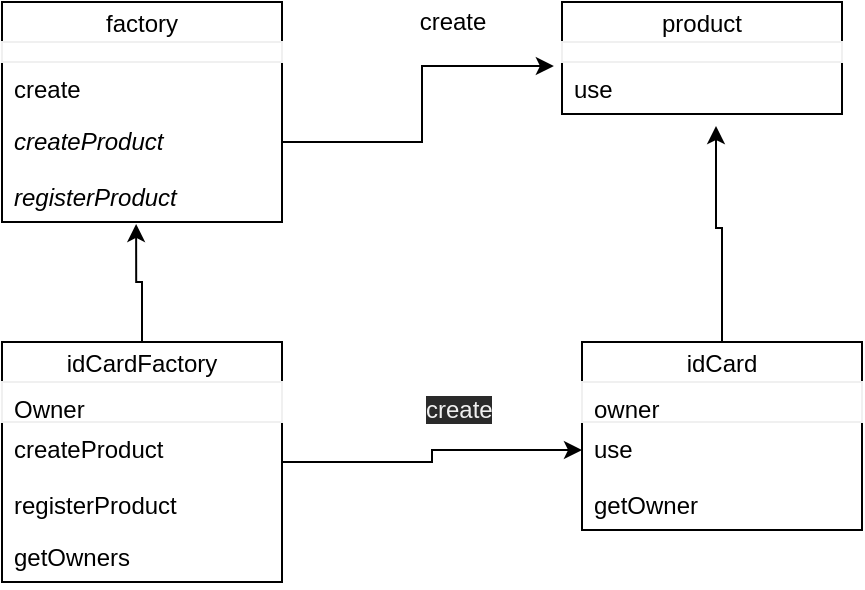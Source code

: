 <mxfile>
    <diagram id="ZrmDkjiL4jdxkQcLCnvk" name="ページ1">
        <mxGraphModel dx="637" dy="428" grid="1" gridSize="10" guides="1" tooltips="1" connect="1" arrows="1" fold="1" page="1" pageScale="1" pageWidth="850" pageHeight="1100" math="0" shadow="0">
            <root>
                <mxCell id="0"/>
                <mxCell id="1" parent="0"/>
                <mxCell id="12" value="factory" style="swimlane;fontStyle=0;childLayout=stackLayout;horizontal=1;startSize=20;fillColor=none;horizontalStack=0;resizeParent=1;resizeParentMax=0;resizeLast=0;collapsible=1;marginBottom=0;" vertex="1" parent="1">
                    <mxGeometry x="110" y="70" width="140" height="110" as="geometry">
                        <mxRectangle x="110" y="70" width="120" height="26" as="alternateBounds"/>
                    </mxGeometry>
                </mxCell>
                <mxCell id="13" value="" style="text;fillColor=none;align=left;verticalAlign=top;spacingLeft=4;spacingRight=4;overflow=hidden;rotatable=0;points=[[0,0.5],[1,0.5]];portConstraint=eastwest;strokeColor=#f0f0f0;fontStyle=2" vertex="1" parent="12">
                    <mxGeometry y="20" width="140" height="10" as="geometry"/>
                </mxCell>
                <mxCell id="14" value="create" style="text;strokeColor=none;fillColor=none;align=left;verticalAlign=top;spacingLeft=4;spacingRight=4;overflow=hidden;rotatable=0;points=[[0,0.5],[1,0.5]];portConstraint=eastwest;fontStyle=0" vertex="1" parent="12">
                    <mxGeometry y="30" width="140" height="26" as="geometry"/>
                </mxCell>
                <mxCell id="15" value="createProduct" style="text;align=left;verticalAlign=top;spacingLeft=4;spacingRight=4;overflow=hidden;rotatable=0;points=[[0,0.5],[1,0.5]];portConstraint=eastwest;fontStyle=2" vertex="1" parent="12">
                    <mxGeometry y="56" width="140" height="28" as="geometry"/>
                </mxCell>
                <mxCell id="16" value="registerProduct" style="text;strokeColor=none;fillColor=none;align=left;verticalAlign=top;spacingLeft=4;spacingRight=4;overflow=hidden;rotatable=0;points=[[0,0.5],[1,0.5]];portConstraint=eastwest;fontStyle=2" vertex="1" parent="12">
                    <mxGeometry y="84" width="140" height="26" as="geometry"/>
                </mxCell>
                <mxCell id="17" value="product" style="swimlane;fontStyle=0;childLayout=stackLayout;horizontal=1;startSize=20;fillColor=none;horizontalStack=0;resizeParent=1;resizeParentMax=0;resizeLast=0;collapsible=1;marginBottom=0;" vertex="1" parent="1">
                    <mxGeometry x="390" y="70" width="140" height="56" as="geometry">
                        <mxRectangle x="200" y="110" width="120" height="26" as="alternateBounds"/>
                    </mxGeometry>
                </mxCell>
                <mxCell id="18" value="" style="text;fillColor=none;align=left;verticalAlign=top;spacingLeft=4;spacingRight=4;overflow=hidden;rotatable=0;points=[[0,0.5],[1,0.5]];portConstraint=eastwest;strokeColor=#f0f0f0;fontStyle=2" vertex="1" parent="17">
                    <mxGeometry y="20" width="140" height="10" as="geometry"/>
                </mxCell>
                <mxCell id="19" value="use" style="text;strokeColor=none;fillColor=none;align=left;verticalAlign=top;spacingLeft=4;spacingRight=4;overflow=hidden;rotatable=0;points=[[0,0.5],[1,0.5]];portConstraint=eastwest;fontStyle=0" vertex="1" parent="17">
                    <mxGeometry y="30" width="140" height="26" as="geometry"/>
                </mxCell>
                <mxCell id="36" style="edgeStyle=orthogonalEdgeStyle;rounded=0;orthogonalLoop=1;jettySize=auto;html=1;exitX=0.5;exitY=0;exitDx=0;exitDy=0;entryX=0.479;entryY=1.038;entryDx=0;entryDy=0;entryPerimeter=0;endArrow=classic;endFill=1;" edge="1" parent="1" source="22" target="16">
                    <mxGeometry relative="1" as="geometry"/>
                </mxCell>
                <mxCell id="38" style="edgeStyle=orthogonalEdgeStyle;rounded=0;orthogonalLoop=1;jettySize=auto;html=1;entryX=0;entryY=0.5;entryDx=0;entryDy=0;endArrow=classic;endFill=1;" edge="1" parent="1" source="22" target="29">
                    <mxGeometry relative="1" as="geometry"/>
                </mxCell>
                <mxCell id="22" value="idCardFactory" style="swimlane;fontStyle=0;childLayout=stackLayout;horizontal=1;startSize=20;fillColor=none;horizontalStack=0;resizeParent=1;resizeParentMax=0;resizeLast=0;collapsible=1;marginBottom=0;" vertex="1" parent="1">
                    <mxGeometry x="110" y="240" width="140" height="120" as="geometry">
                        <mxRectangle x="110" y="70" width="120" height="26" as="alternateBounds"/>
                    </mxGeometry>
                </mxCell>
                <mxCell id="23" value="Owner" style="text;fillColor=none;align=left;verticalAlign=top;spacingLeft=4;spacingRight=4;overflow=hidden;rotatable=0;points=[[0,0.5],[1,0.5]];portConstraint=eastwest;strokeColor=#f0f0f0;fontStyle=0" vertex="1" parent="22">
                    <mxGeometry y="20" width="140" height="20" as="geometry"/>
                </mxCell>
                <mxCell id="25" value="createProduct" style="text;align=left;verticalAlign=top;spacingLeft=4;spacingRight=4;overflow=hidden;rotatable=0;points=[[0,0.5],[1,0.5]];portConstraint=eastwest;fontStyle=0" vertex="1" parent="22">
                    <mxGeometry y="40" width="140" height="28" as="geometry"/>
                </mxCell>
                <mxCell id="26" value="registerProduct" style="text;fillColor=none;align=left;verticalAlign=top;spacingLeft=4;spacingRight=4;overflow=hidden;rotatable=0;points=[[0,0.5],[1,0.5]];portConstraint=eastwest;" vertex="1" parent="22">
                    <mxGeometry y="68" width="140" height="26" as="geometry"/>
                </mxCell>
                <mxCell id="31" value="getOwners" style="text;strokeColor=none;fillColor=none;align=left;verticalAlign=top;spacingLeft=4;spacingRight=4;overflow=hidden;rotatable=0;points=[[0,0.5],[1,0.5]];portConstraint=eastwest;" vertex="1" parent="22">
                    <mxGeometry y="94" width="140" height="26" as="geometry"/>
                </mxCell>
                <mxCell id="37" style="edgeStyle=orthogonalEdgeStyle;rounded=0;orthogonalLoop=1;jettySize=auto;html=1;entryX=0.55;entryY=1.231;entryDx=0;entryDy=0;entryPerimeter=0;endArrow=classic;endFill=1;" edge="1" parent="1" source="27" target="19">
                    <mxGeometry relative="1" as="geometry">
                        <Array as="points">
                            <mxPoint x="470" y="183"/>
                            <mxPoint x="467" y="183"/>
                        </Array>
                    </mxGeometry>
                </mxCell>
                <mxCell id="27" value="idCard" style="swimlane;fontStyle=0;childLayout=stackLayout;horizontal=1;startSize=20;fillColor=none;horizontalStack=0;resizeParent=1;resizeParentMax=0;resizeLast=0;collapsible=1;marginBottom=0;" vertex="1" parent="1">
                    <mxGeometry x="400" y="240" width="140" height="94" as="geometry">
                        <mxRectangle x="110" y="70" width="120" height="26" as="alternateBounds"/>
                    </mxGeometry>
                </mxCell>
                <mxCell id="28" value="owner" style="text;fillColor=none;align=left;verticalAlign=top;spacingLeft=4;spacingRight=4;overflow=hidden;rotatable=0;points=[[0,0.5],[1,0.5]];portConstraint=eastwest;strokeColor=#f0f0f0;fontStyle=0" vertex="1" parent="27">
                    <mxGeometry y="20" width="140" height="20" as="geometry"/>
                </mxCell>
                <mxCell id="29" value="use" style="text;align=left;verticalAlign=top;spacingLeft=4;spacingRight=4;overflow=hidden;rotatable=0;points=[[0,0.5],[1,0.5]];portConstraint=eastwest;fontStyle=0" vertex="1" parent="27">
                    <mxGeometry y="40" width="140" height="28" as="geometry"/>
                </mxCell>
                <mxCell id="30" value="getOwner&#10;" style="text;strokeColor=none;fillColor=none;align=left;verticalAlign=top;spacingLeft=4;spacingRight=4;overflow=hidden;rotatable=0;points=[[0,0.5],[1,0.5]];portConstraint=eastwest;" vertex="1" parent="27">
                    <mxGeometry y="68" width="140" height="26" as="geometry"/>
                </mxCell>
                <mxCell id="32" style="edgeStyle=orthogonalEdgeStyle;rounded=0;orthogonalLoop=1;jettySize=auto;html=1;exitX=1;exitY=0.5;exitDx=0;exitDy=0;entryX=-0.029;entryY=0.077;entryDx=0;entryDy=0;entryPerimeter=0;endArrow=classic;endFill=1;" edge="1" parent="1" source="15" target="19">
                    <mxGeometry relative="1" as="geometry"/>
                </mxCell>
                <mxCell id="35" value="create&lt;br&gt;" style="text;html=1;align=center;verticalAlign=middle;resizable=0;points=[];autosize=1;strokeColor=none;" vertex="1" parent="1">
                    <mxGeometry x="310" y="70" width="50" height="20" as="geometry"/>
                </mxCell>
                <mxCell id="39" value="&lt;meta charset=&quot;utf-8&quot;&gt;&lt;span style=&quot;color: rgb(240, 240, 240); font-family: helvetica; font-size: 12px; font-style: normal; font-weight: 400; letter-spacing: normal; text-align: center; text-indent: 0px; text-transform: none; word-spacing: 0px; background-color: rgb(42, 42, 42); display: inline; float: none;&quot;&gt;create&lt;/span&gt;" style="text;whiteSpace=wrap;html=1;" vertex="1" parent="1">
                    <mxGeometry x="320" y="260" width="60" height="30" as="geometry"/>
                </mxCell>
            </root>
        </mxGraphModel>
    </diagram>
</mxfile>
